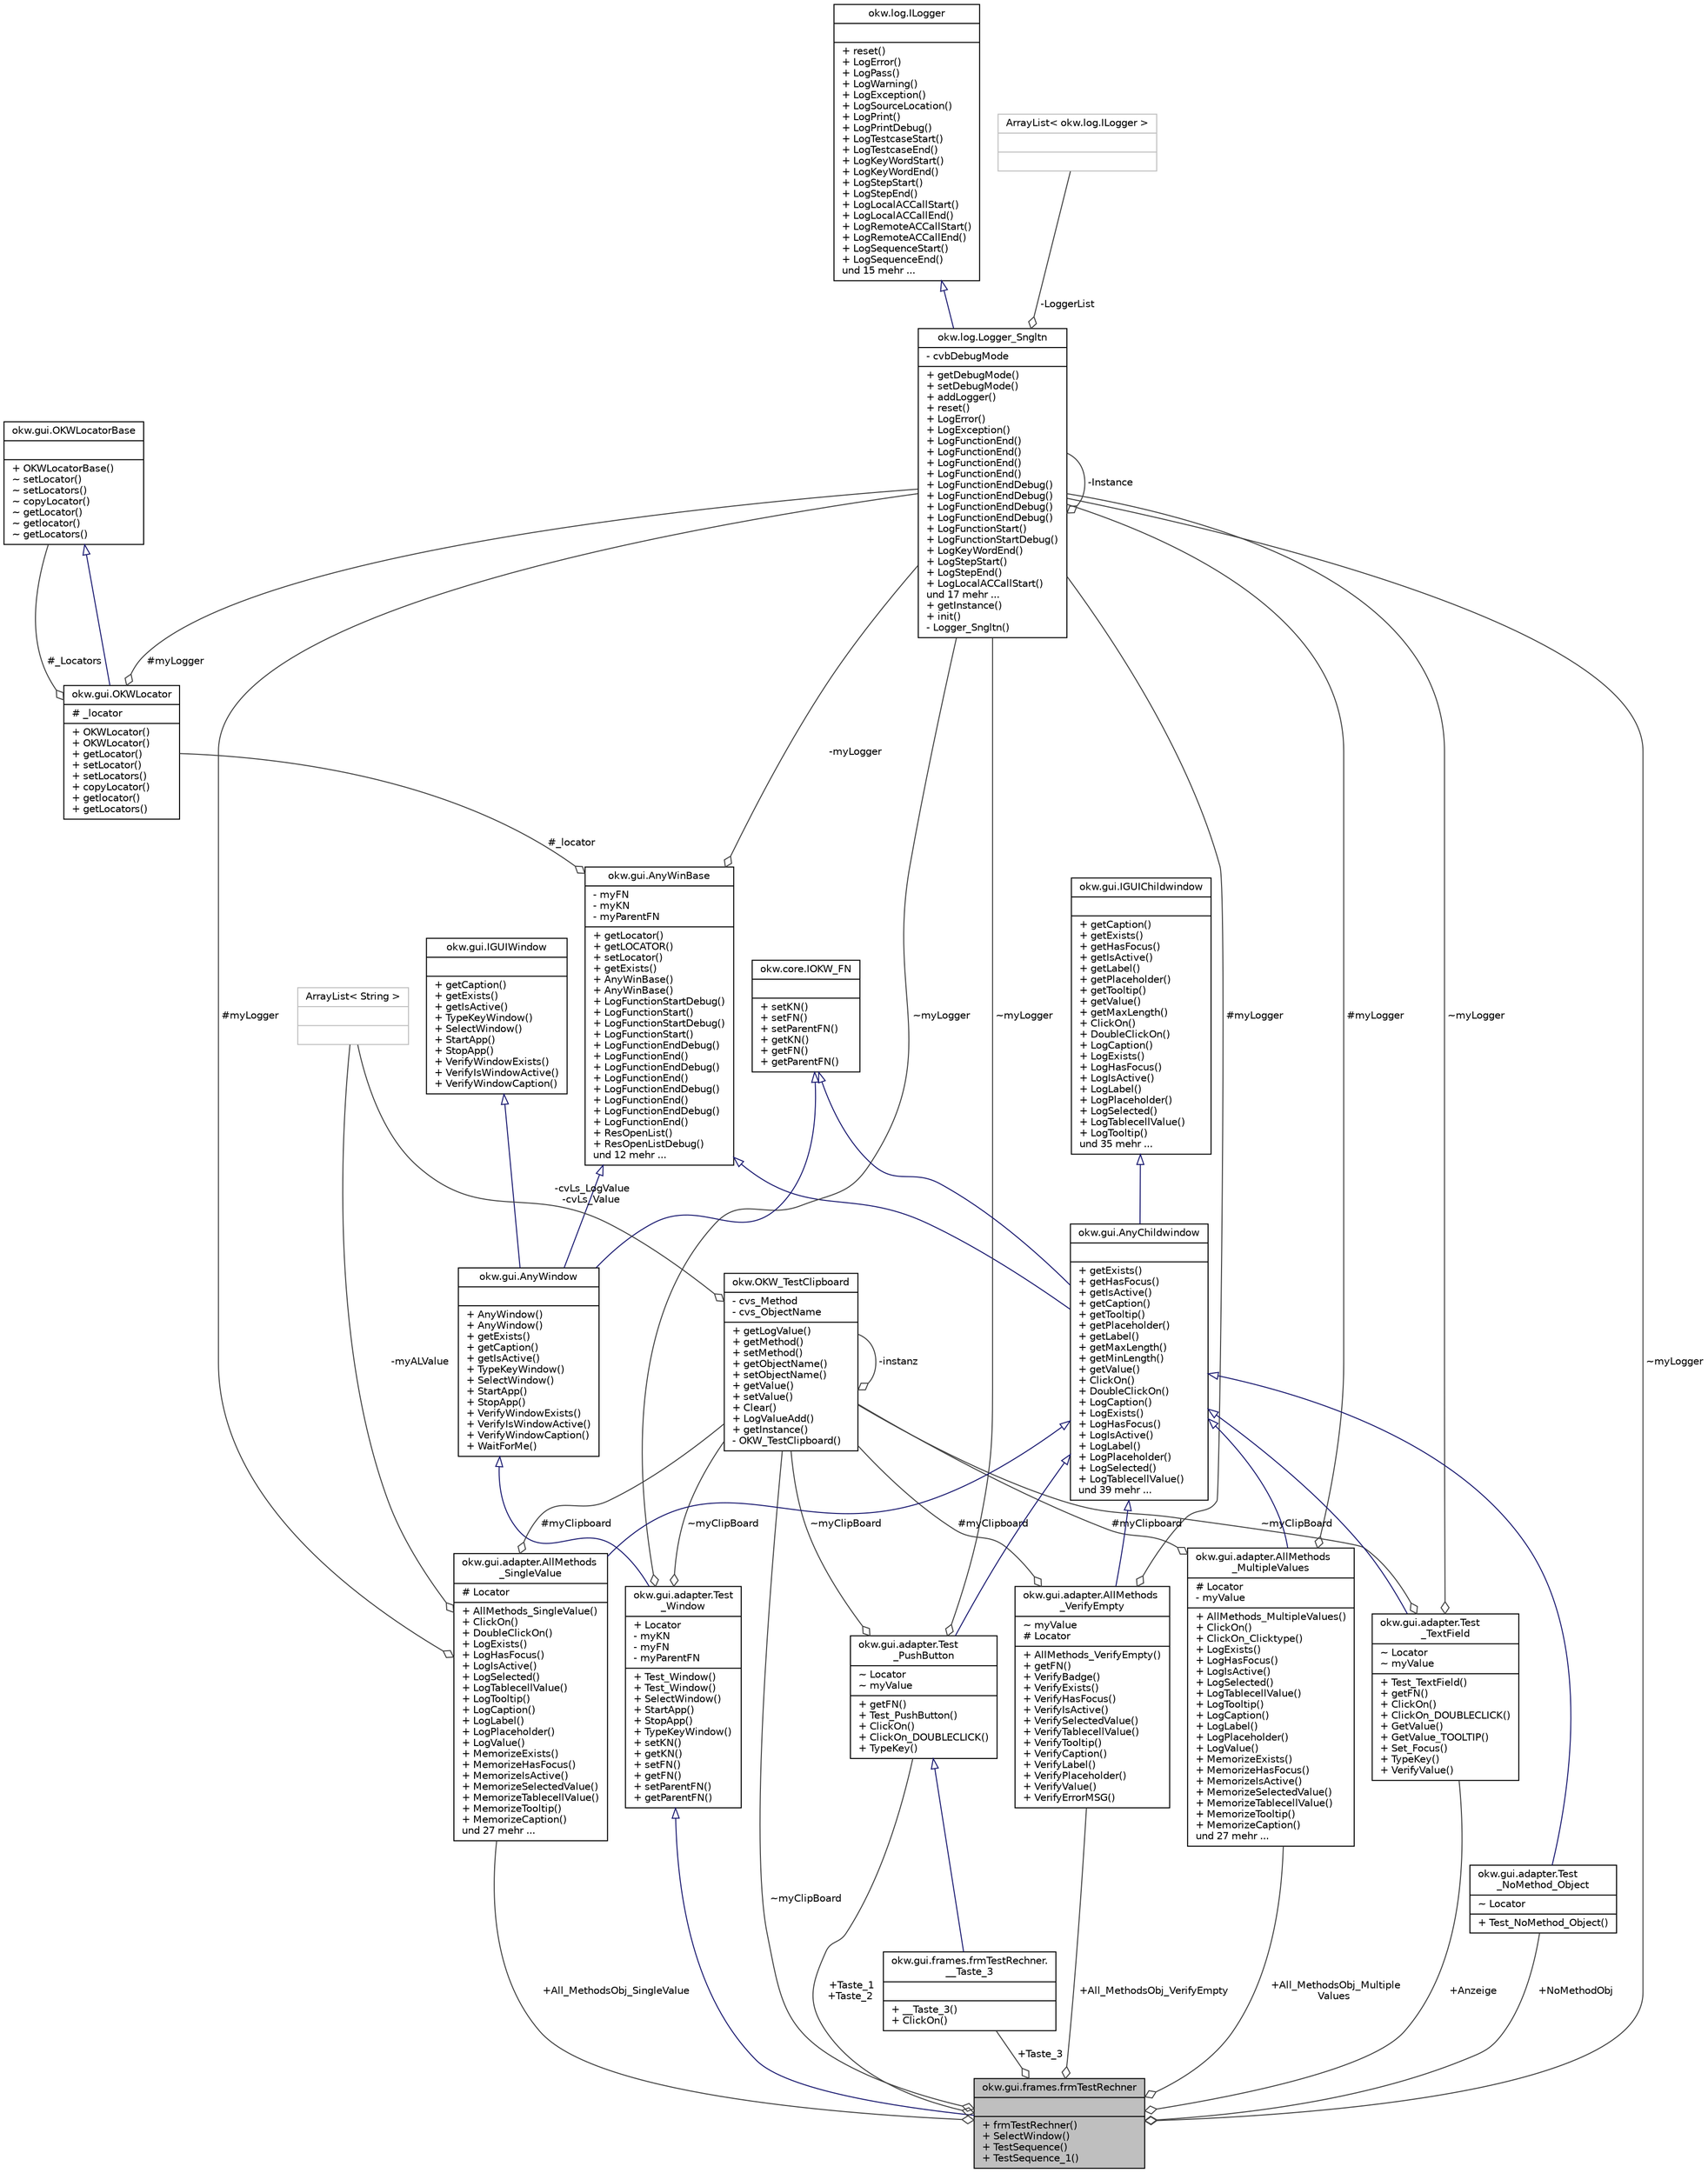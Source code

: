 digraph "okw.gui.frames.frmTestRechner"
{
 // INTERACTIVE_SVG=YES
 // LATEX_PDF_SIZE
  edge [fontname="Helvetica",fontsize="10",labelfontname="Helvetica",labelfontsize="10"];
  node [fontname="Helvetica",fontsize="10",shape=record];
  Node6 [label="{okw.gui.frames.frmTestRechner\n||+ frmTestRechner()\l+ SelectWindow()\l+ TestSequence()\l+ TestSequence_1()\l}",height=0.2,width=0.4,color="black", fillcolor="grey75", style="filled", fontcolor="black",tooltip=" "];
  Node7 -> Node6 [dir="back",color="midnightblue",fontsize="10",style="solid",arrowtail="onormal",fontname="Helvetica"];
  Node7 [label="{okw.gui.adapter.Test\l_Window\n|+ Locator\l- myKN\l- myFN\l- myParentFN\l|+ Test_Window()\l+ Test_Window()\l+ SelectWindow()\l+ StartApp()\l+ StopApp()\l+ TypeKeyWindow()\l+ setKN()\l+ getKN()\l+ setFN()\l+ getFN()\l+ setParentFN()\l+ getParentFN()\l}",height=0.2,width=0.4,color="black", fillcolor="white", style="filled",URL="$classokw_1_1gui_1_1adapter_1_1_test___window.html",tooltip=" "];
  Node8 -> Node7 [dir="back",color="midnightblue",fontsize="10",style="solid",arrowtail="onormal",fontname="Helvetica"];
  Node8 [label="{okw.gui.AnyWindow\n||+ AnyWindow()\l+ AnyWindow()\l+ getExists()\l+ getCaption()\l+ getIsActive()\l+ TypeKeyWindow()\l+ SelectWindow()\l+ StartApp()\l+ StopApp()\l+ VerifyWindowExists()\l+ VerifyIsWindowActive()\l+ VerifyWindowCaption()\l+ WaitForMe()\l}",height=0.2,width=0.4,color="black", fillcolor="white", style="filled",URL="$classokw_1_1gui_1_1_any_window.html",tooltip="Description of AnyWin."];
  Node9 -> Node8 [dir="back",color="midnightblue",fontsize="10",style="solid",arrowtail="onormal",fontname="Helvetica"];
  Node9 [label="{okw.gui.AnyWinBase\n|- myFN\l- myKN\l- myParentFN\l|+ getLocator()\l+ getLOCATOR()\l+ setLocator()\l+ getExists()\l+ AnyWinBase()\l+ AnyWinBase()\l+ LogFunctionStartDebug()\l+ LogFunctionStart()\l+ LogFunctionStartDebug()\l+ LogFunctionStart()\l+ LogFunctionEndDebug()\l+ LogFunctionEnd()\l+ LogFunctionEndDebug()\l+ LogFunctionEnd()\l+ LogFunctionEndDebug()\l+ LogFunctionEnd()\l+ LogFunctionEndDebug()\l+ LogFunctionEnd()\l+ ResOpenList()\l+ ResOpenListDebug()\lund 12 mehr ...\l}",height=0.2,width=0.4,color="black", fillcolor="white", style="filled",URL="$classokw_1_1gui_1_1_any_win_base.html",tooltip="Description of AnyWin."];
  Node10 -> Node9 [color="grey25",fontsize="10",style="solid",label=" #_locator" ,arrowhead="odiamond",fontname="Helvetica"];
  Node10 [label="{okw.gui.OKWLocator\n|# _locator\l|+ OKWLocator()\l+ OKWLocator()\l+ getLocator()\l+ setLocator()\l+ setLocators()\l+ copyLocator()\l+ getlocator()\l+ getLocators()\l}",height=0.2,width=0.4,color="black", fillcolor="white", style="filled",URL="$classokw_1_1gui_1_1_o_k_w_locator.html",tooltip=" "];
  Node11 -> Node10 [dir="back",color="midnightblue",fontsize="10",style="solid",arrowtail="onormal",fontname="Helvetica"];
  Node11 [label="{okw.gui.OKWLocatorBase\n||+ OKWLocatorBase()\l~ setLocator()\l~ setLocators()\l~ copyLocator()\l~ getLocator()\l~ getlocator()\l~ getLocators()\l}",height=0.2,width=0.4,color="black", fillcolor="white", style="filled",URL="$classokw_1_1gui_1_1_o_k_w_locator_base.html",tooltip=" "];
  Node11 -> Node10 [color="grey25",fontsize="10",style="solid",label=" #_Locators" ,arrowhead="odiamond",fontname="Helvetica"];
  Node12 -> Node10 [color="grey25",fontsize="10",style="solid",label=" #myLogger" ,arrowhead="odiamond",fontname="Helvetica"];
  Node12 [label="{okw.log.Logger_Sngltn\n|- cvbDebugMode\l|+ getDebugMode()\l+ setDebugMode()\l+ addLogger()\l+ reset()\l+ LogError()\l+ LogException()\l+ LogFunctionEnd()\l+ LogFunctionEnd()\l+ LogFunctionEnd()\l+ LogFunctionEnd()\l+ LogFunctionEndDebug()\l+ LogFunctionEndDebug()\l+ LogFunctionEndDebug()\l+ LogFunctionEndDebug()\l+ LogFunctionStart()\l+ LogFunctionStartDebug()\l+ LogKeyWordEnd()\l+ LogStepStart()\l+ LogStepEnd()\l+ LogLocalACCallStart()\lund 17 mehr ...\l+ getInstance()\l+ init()\l- Logger_Sngltn()\l}",height=0.2,width=0.4,color="black", fillcolor="white", style="filled",URL="$classokw_1_1log_1_1_logger___sngltn.html",tooltip=" "];
  Node13 -> Node12 [dir="back",color="midnightblue",fontsize="10",style="solid",arrowtail="onormal",fontname="Helvetica"];
  Node13 [label="{okw.log.ILogger\n||+ reset()\l+ LogError()\l+ LogPass()\l+ LogWarning()\l+ LogException()\l+ LogSourceLocation()\l+ LogPrint()\l+ LogPrintDebug()\l+ LogTestcaseStart()\l+ LogTestcaseEnd()\l+ LogKeyWordStart()\l+ LogKeyWordEnd()\l+ LogStepStart()\l+ LogStepEnd()\l+ LogLocalACCallStart()\l+ LogLocalACCallEnd()\l+ LogRemoteACCallStart()\l+ LogRemoteACCallEnd()\l+ LogSequenceStart()\l+ LogSequenceEnd()\lund 15 mehr ...\l}",height=0.2,width=0.4,color="black", fillcolor="white", style="filled",URL="$interfaceokw_1_1log_1_1_i_logger.html",tooltip="Debug Logs are not a part of Interface."];
  Node14 -> Node12 [color="grey25",fontsize="10",style="solid",label=" -LoggerList" ,arrowhead="odiamond",fontname="Helvetica"];
  Node14 [label="{ArrayList\< okw.log.ILogger \>\n||}",height=0.2,width=0.4,color="grey75", fillcolor="white", style="filled",tooltip=" "];
  Node12 -> Node12 [color="grey25",fontsize="10",style="solid",label=" -Instance" ,arrowhead="odiamond",fontname="Helvetica"];
  Node12 -> Node9 [color="grey25",fontsize="10",style="solid",label=" -myLogger" ,arrowhead="odiamond",fontname="Helvetica"];
  Node15 -> Node8 [dir="back",color="midnightblue",fontsize="10",style="solid",arrowtail="onormal",fontname="Helvetica"];
  Node15 [label="{okw.gui.IGUIWindow\n||+ getCaption()\l+ getExists()\l+ getIsActive()\l+ TypeKeyWindow()\l+ SelectWindow()\l+ StartApp()\l+ StopApp()\l+ VerifyWindowExists()\l+ VerifyIsWindowActive()\l+ VerifyWindowCaption()\l}",height=0.2,width=0.4,color="black", fillcolor="white", style="filled",URL="$interfaceokw_1_1gui_1_1_i_g_u_i_window.html",tooltip=" "];
  Node16 -> Node8 [dir="back",color="midnightblue",fontsize="10",style="solid",arrowtail="onormal",fontname="Helvetica"];
  Node16 [label="{okw.core.IOKW_FN\n||+ setKN()\l+ setFN()\l+ setParentFN()\l+ getKN()\l+ getFN()\l+ getParentFN()\l}",height=0.2,width=0.4,color="black", fillcolor="white", style="filled",URL="$interfaceokw_1_1core_1_1_i_o_k_w___f_n.html",tooltip=" "];
  Node17 -> Node7 [color="grey25",fontsize="10",style="solid",label=" ~myClipBoard" ,arrowhead="odiamond",fontname="Helvetica"];
  Node17 [label="{okw.OKW_TestClipboard\n|- cvs_Method\l- cvs_ObjectName\l|+ getLogValue()\l+ getMethod()\l+ setMethod()\l+ getObjectName()\l+ setObjectName()\l+ getValue()\l+ setValue()\l+ Clear()\l+ LogValueAdd()\l+ getInstance()\l- OKW_TestClipboard()\l}",height=0.2,width=0.4,color="black", fillcolor="white", style="filled",URL="$classokw_1_1_o_k_w___test_clipboard.html",tooltip=" "];
  Node18 -> Node17 [color="grey25",fontsize="10",style="solid",label=" -cvLs_LogValue\n-cvLs_Value" ,arrowhead="odiamond",fontname="Helvetica"];
  Node18 [label="{ArrayList\< String \>\n||}",height=0.2,width=0.4,color="grey75", fillcolor="white", style="filled",tooltip=" "];
  Node17 -> Node17 [color="grey25",fontsize="10",style="solid",label=" -instanz" ,arrowhead="odiamond",fontname="Helvetica"];
  Node12 -> Node7 [color="grey25",fontsize="10",style="solid",label=" ~myLogger" ,arrowhead="odiamond",fontname="Helvetica"];
  Node19 -> Node6 [color="grey25",fontsize="10",style="solid",label=" +Taste_1\n+Taste_2" ,arrowhead="odiamond",fontname="Helvetica"];
  Node19 [label="{okw.gui.adapter.Test\l_PushButton\n|~ Locator\l~ myValue\l|+ getFN()\l+ Test_PushButton()\l+ ClickOn()\l+ ClickOn_DOUBLECLICK()\l+ TypeKey()\l}",height=0.2,width=0.4,color="black", fillcolor="white", style="filled",URL="$classokw_1_1gui_1_1adapter_1_1_test___push_button.html",tooltip=" "];
  Node20 -> Node19 [dir="back",color="midnightblue",fontsize="10",style="solid",arrowtail="onormal",fontname="Helvetica"];
  Node20 [label="{okw.gui.AnyChildwindow\n||+ getExists()\l+ getHasFocus()\l+ getIsActive()\l+ getCaption()\l+ getTooltip()\l+ getPlaceholder()\l+ getLabel()\l+ getMaxLength()\l+ getMinLength()\l+ getValue()\l+ ClickOn()\l+ DoubleClickOn()\l+ LogCaption()\l+ LogExists()\l+ LogHasFocus()\l+ LogIsActive()\l+ LogLabel()\l+ LogPlaceholder()\l+ LogSelected()\l+ LogTablecellValue()\lund 39 mehr ...\l}",height=0.2,width=0.4,color="black", fillcolor="white", style="filled",URL="$classokw_1_1gui_1_1_any_childwindow.html",tooltip=" "];
  Node9 -> Node20 [dir="back",color="midnightblue",fontsize="10",style="solid",arrowtail="onormal",fontname="Helvetica"];
  Node21 -> Node20 [dir="back",color="midnightblue",fontsize="10",style="solid",arrowtail="onormal",fontname="Helvetica"];
  Node21 [label="{okw.gui.IGUIChildwindow\n||+ getCaption()\l+ getExists()\l+ getHasFocus()\l+ getIsActive()\l+ getLabel()\l+ getPlaceholder()\l+ getTooltip()\l+ getValue()\l+ getMaxLength()\l+ ClickOn()\l+ DoubleClickOn()\l+ LogCaption()\l+ LogExists()\l+ LogHasFocus()\l+ LogIsActive()\l+ LogLabel()\l+ LogPlaceholder()\l+ LogSelected()\l+ LogTablecellValue()\l+ LogTooltip()\lund 35 mehr ...\l}",height=0.2,width=0.4,color="black", fillcolor="white", style="filled",URL="$interfaceokw_1_1gui_1_1_i_g_u_i_childwindow.html",tooltip=" "];
  Node16 -> Node20 [dir="back",color="midnightblue",fontsize="10",style="solid",arrowtail="onormal",fontname="Helvetica"];
  Node17 -> Node19 [color="grey25",fontsize="10",style="solid",label=" ~myClipBoard" ,arrowhead="odiamond",fontname="Helvetica"];
  Node12 -> Node19 [color="grey25",fontsize="10",style="solid",label=" ~myLogger" ,arrowhead="odiamond",fontname="Helvetica"];
  Node22 -> Node6 [color="grey25",fontsize="10",style="solid",label=" +All_MethodsObj_VerifyEmpty" ,arrowhead="odiamond",fontname="Helvetica"];
  Node22 [label="{okw.gui.adapter.AllMethods\l_VerifyEmpty\n|~ myValue\l# Locator\l|+ AllMethods_VerifyEmpty()\l+ getFN()\l+ VerifyBadge()\l+ VerifyExists()\l+ VerifyHasFocus()\l+ VerifyIsActive()\l+ VerifySelectedValue()\l+ VerifyTablecellValue()\l+ VerifyTooltip()\l+ VerifyCaption()\l+ VerifyLabel()\l+ VerifyPlaceholder()\l+ VerifyValue()\l+ VerifyErrorMSG()\l}",height=0.2,width=0.4,color="black", fillcolor="white", style="filled",URL="$classokw_1_1gui_1_1adapter_1_1_all_methods___verify_empty.html",tooltip=" "];
  Node20 -> Node22 [dir="back",color="midnightblue",fontsize="10",style="solid",arrowtail="onormal",fontname="Helvetica"];
  Node17 -> Node22 [color="grey25",fontsize="10",style="solid",label=" #myClipboard" ,arrowhead="odiamond",fontname="Helvetica"];
  Node12 -> Node22 [color="grey25",fontsize="10",style="solid",label=" #myLogger" ,arrowhead="odiamond",fontname="Helvetica"];
  Node23 -> Node6 [color="grey25",fontsize="10",style="solid",label=" +All_MethodsObj_SingleValue" ,arrowhead="odiamond",fontname="Helvetica"];
  Node23 [label="{okw.gui.adapter.AllMethods\l_SingleValue\n|# Locator\l|+ AllMethods_SingleValue()\l+ ClickOn()\l+ DoubleClickOn()\l+ LogExists()\l+ LogHasFocus()\l+ LogIsActive()\l+ LogSelected()\l+ LogTablecellValue()\l+ LogTooltip()\l+ LogCaption()\l+ LogLabel()\l+ LogPlaceholder()\l+ LogValue()\l+ MemorizeExists()\l+ MemorizeHasFocus()\l+ MemorizeIsActive()\l+ MemorizeSelectedValue()\l+ MemorizeTablecellValue()\l+ MemorizeTooltip()\l+ MemorizeCaption()\lund 27 mehr ...\l}",height=0.2,width=0.4,color="black", fillcolor="white", style="filled",URL="$classokw_1_1gui_1_1adapter_1_1_all_methods___single_value.html",tooltip=" "];
  Node20 -> Node23 [dir="back",color="midnightblue",fontsize="10",style="solid",arrowtail="onormal",fontname="Helvetica"];
  Node18 -> Node23 [color="grey25",fontsize="10",style="solid",label=" -myALValue" ,arrowhead="odiamond",fontname="Helvetica"];
  Node17 -> Node23 [color="grey25",fontsize="10",style="solid",label=" #myClipboard" ,arrowhead="odiamond",fontname="Helvetica"];
  Node12 -> Node23 [color="grey25",fontsize="10",style="solid",label=" #myLogger" ,arrowhead="odiamond",fontname="Helvetica"];
  Node24 -> Node6 [color="grey25",fontsize="10",style="solid",label=" +Taste_3" ,arrowhead="odiamond",fontname="Helvetica"];
  Node24 [label="{okw.gui.frames.frmTestRechner.\l__Taste_3\n||+ __Taste_3()\l+ ClickOn()\l}",height=0.2,width=0.4,color="black", fillcolor="white", style="filled",URL="$classokw_1_1gui_1_1frames_1_1frm_test_rechner_1_1_____taste__3.html",tooltip=" "];
  Node19 -> Node24 [dir="back",color="midnightblue",fontsize="10",style="solid",arrowtail="onormal",fontname="Helvetica"];
  Node25 -> Node6 [color="grey25",fontsize="10",style="solid",label=" +All_MethodsObj_Multiple\lValues" ,arrowhead="odiamond",fontname="Helvetica"];
  Node25 [label="{okw.gui.adapter.AllMethods\l_MultipleValues\n|# Locator\l- myValue\l|+ AllMethods_MultipleValues()\l+ ClickOn()\l+ ClickOn_Clicktype()\l+ LogExists()\l+ LogHasFocus()\l+ LogIsActive()\l+ LogSelected()\l+ LogTablecellValue()\l+ LogTooltip()\l+ LogCaption()\l+ LogLabel()\l+ LogPlaceholder()\l+ LogValue()\l+ MemorizeExists()\l+ MemorizeHasFocus()\l+ MemorizeIsActive()\l+ MemorizeSelectedValue()\l+ MemorizeTablecellValue()\l+ MemorizeTooltip()\l+ MemorizeCaption()\lund 27 mehr ...\l}",height=0.2,width=0.4,color="black", fillcolor="white", style="filled",URL="$classokw_1_1gui_1_1adapter_1_1_all_methods___multiple_values.html",tooltip=" "];
  Node20 -> Node25 [dir="back",color="midnightblue",fontsize="10",style="solid",arrowtail="onormal",fontname="Helvetica"];
  Node17 -> Node25 [color="grey25",fontsize="10",style="solid",label=" #myClipboard" ,arrowhead="odiamond",fontname="Helvetica"];
  Node12 -> Node25 [color="grey25",fontsize="10",style="solid",label=" #myLogger" ,arrowhead="odiamond",fontname="Helvetica"];
  Node26 -> Node6 [color="grey25",fontsize="10",style="solid",label=" +NoMethodObj" ,arrowhead="odiamond",fontname="Helvetica"];
  Node26 [label="{okw.gui.adapter.Test\l_NoMethod_Object\n|~ Locator\l|+ Test_NoMethod_Object()\l}",height=0.2,width=0.4,color="black", fillcolor="white", style="filled",URL="$classokw_1_1gui_1_1adapter_1_1_test___no_method___object.html",tooltip="Dieses GUI-Objekt enthält keine OKW-Methoden und dient damit der Überprüfung des \"OKWFrameObjectMetho..."];
  Node20 -> Node26 [dir="back",color="midnightblue",fontsize="10",style="solid",arrowtail="onormal",fontname="Helvetica"];
  Node17 -> Node6 [color="grey25",fontsize="10",style="solid",label=" ~myClipBoard" ,arrowhead="odiamond",fontname="Helvetica"];
  Node27 -> Node6 [color="grey25",fontsize="10",style="solid",label=" +Anzeige" ,arrowhead="odiamond",fontname="Helvetica"];
  Node27 [label="{okw.gui.adapter.Test\l_TextField\n|~ Locator\l~ myValue\l|+ Test_TextField()\l+ getFN()\l+ ClickOn()\l+ ClickOn_DOUBLECLICK()\l+ GetValue()\l+ GetValue_TOOLTIP()\l+ Set_Focus()\l+ TypeKey()\l+ VerifyValue()\l}",height=0.2,width=0.4,color="black", fillcolor="white", style="filled",URL="$classokw_1_1gui_1_1adapter_1_1_test___text_field.html",tooltip=" "];
  Node20 -> Node27 [dir="back",color="midnightblue",fontsize="10",style="solid",arrowtail="onormal",fontname="Helvetica"];
  Node17 -> Node27 [color="grey25",fontsize="10",style="solid",label=" ~myClipBoard" ,arrowhead="odiamond",fontname="Helvetica"];
  Node12 -> Node27 [color="grey25",fontsize="10",style="solid",label=" ~myLogger" ,arrowhead="odiamond",fontname="Helvetica"];
  Node12 -> Node6 [color="grey25",fontsize="10",style="solid",label=" ~myLogger" ,arrowhead="odiamond",fontname="Helvetica"];
}
